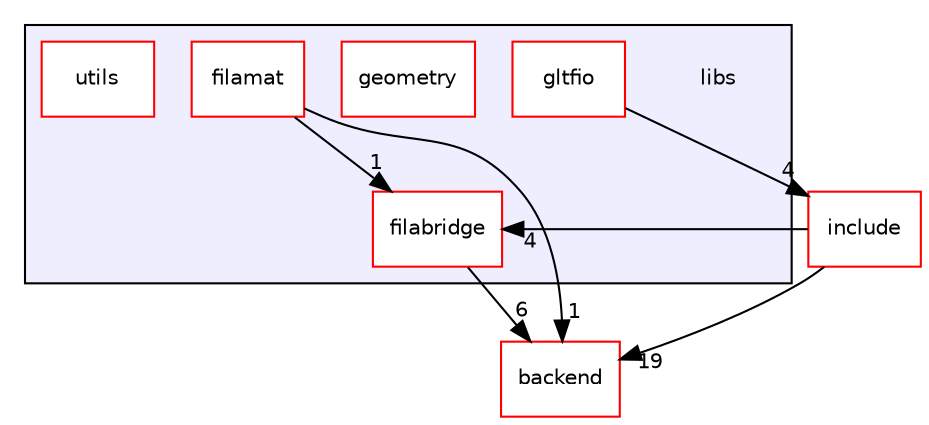digraph "/mnt/c/Users/Brett/Downloads/filament-main/libs" {
  bgcolor=transparent;
  compound=true
  node [ fontsize="10", fontname="Helvetica"];
  edge [ labelfontsize="10", labelfontname="Helvetica"];
  subgraph clusterdir_6719ab1f1f7655efc2fa43f7eb574fd1 {
    graph [ bgcolor="#eeeeff", pencolor="black", label="" URL="dir_6719ab1f1f7655efc2fa43f7eb574fd1.html"];
    dir_6719ab1f1f7655efc2fa43f7eb574fd1 [shape=plaintext label="libs"];
  dir_3468d8330a51b6672fe2fb2c65bfa7cb [shape=box label="filabridge" fillcolor="white" style="filled" color="red" URL="dir_3468d8330a51b6672fe2fb2c65bfa7cb.html"];
  dir_7b7510293a65e62eca2b128315ca6850 [shape=box label="filamat" fillcolor="white" style="filled" color="red" URL="dir_7b7510293a65e62eca2b128315ca6850.html"];
  dir_0586e661193aaccd7a31c549513f56cf [shape=box label="geometry" fillcolor="white" style="filled" color="red" URL="dir_0586e661193aaccd7a31c549513f56cf.html"];
  dir_9671f44cd1ebcf62031d3936f08e1c1a [shape=box label="gltfio" fillcolor="white" style="filled" color="red" URL="dir_9671f44cd1ebcf62031d3936f08e1c1a.html"];
  dir_536c271ae5a55ac6615492af81b56ab0 [shape=box label="utils" fillcolor="white" style="filled" color="red" URL="dir_536c271ae5a55ac6615492af81b56ab0.html"];
  }
  dir_b75f6151ef6a93f2161d807e94486478 [shape=box label="backend" color="red" URL="dir_b75f6151ef6a93f2161d807e94486478.html"];
  dir_d4b795e252646cd117f7840c9c1c1acb [shape=box label="include" color="red" URL="dir_d4b795e252646cd117f7840c9c1c1acb.html"];
  dir_d4b795e252646cd117f7840c9c1c1acb->dir_3468d8330a51b6672fe2fb2c65bfa7cb [headlabel="4", labeldistance=1.5 headhref="dir_000006_000009.html"];
  dir_d4b795e252646cd117f7840c9c1c1acb->dir_b75f6151ef6a93f2161d807e94486478 [headlabel="19", labeldistance=1.5 headhref="dir_000006_000000.html"];
  dir_3468d8330a51b6672fe2fb2c65bfa7cb->dir_b75f6151ef6a93f2161d807e94486478 [headlabel="6", labeldistance=1.5 headhref="dir_000009_000000.html"];
  dir_7b7510293a65e62eca2b128315ca6850->dir_3468d8330a51b6672fe2fb2c65bfa7cb [headlabel="1", labeldistance=1.5 headhref="dir_000014_000009.html"];
  dir_7b7510293a65e62eca2b128315ca6850->dir_b75f6151ef6a93f2161d807e94486478 [headlabel="1", labeldistance=1.5 headhref="dir_000014_000000.html"];
  dir_9671f44cd1ebcf62031d3936f08e1c1a->dir_d4b795e252646cd117f7840c9c1c1acb [headlabel="4", labeldistance=1.5 headhref="dir_000020_000006.html"];
}
